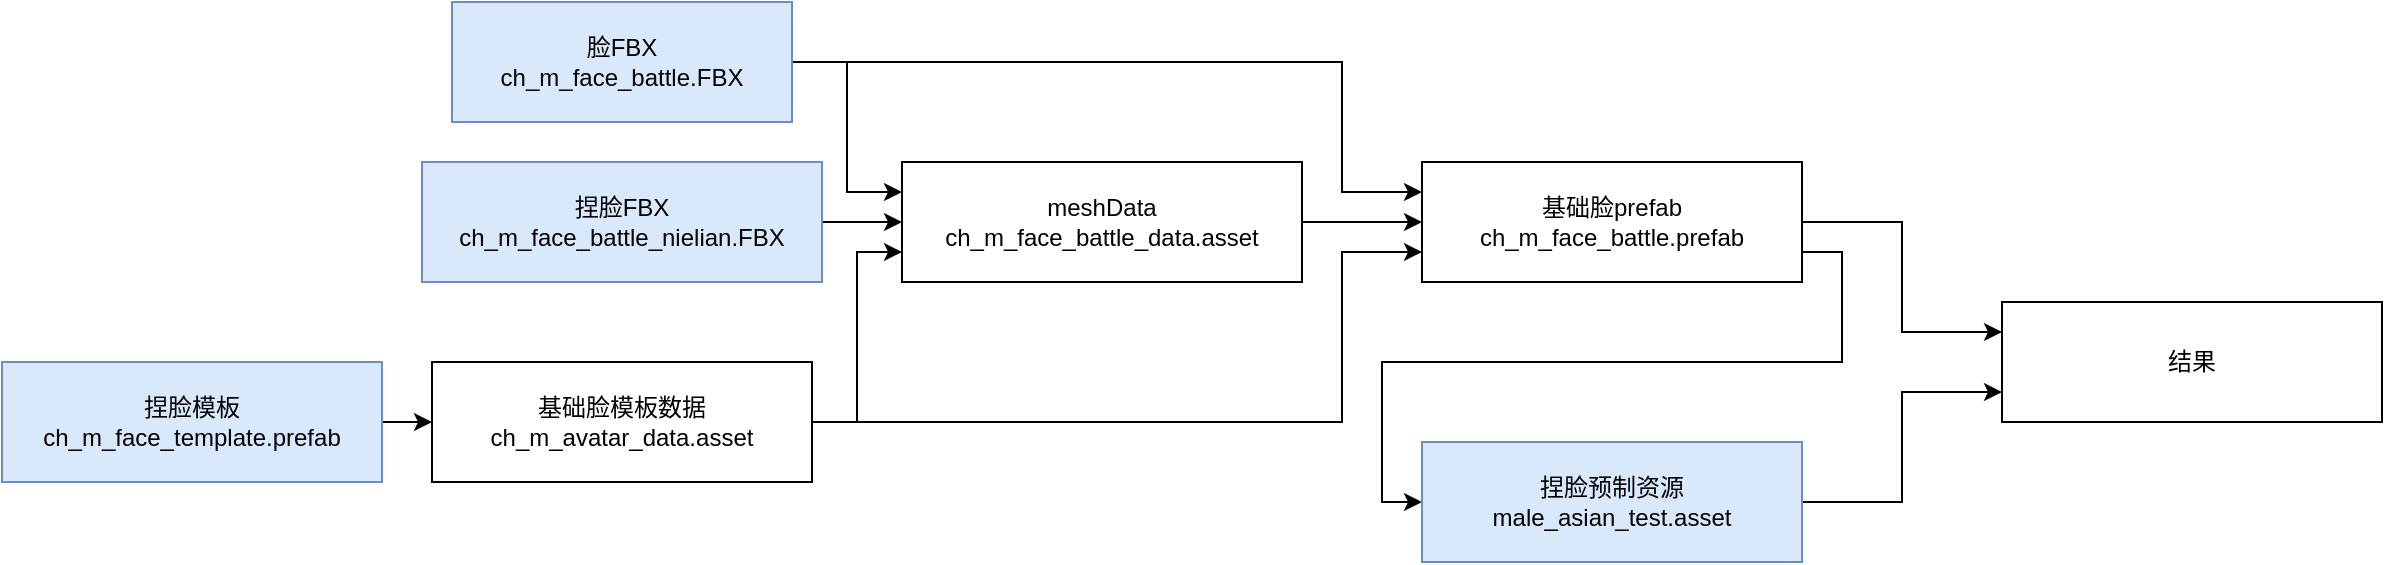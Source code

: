 <mxfile version="20.4.0" type="github">
  <diagram id="AdHYLj17g-t38m89r5ri" name="第 1 页">
    <mxGraphModel dx="2462" dy="866" grid="1" gridSize="10" guides="1" tooltips="1" connect="1" arrows="1" fold="1" page="1" pageScale="1" pageWidth="827" pageHeight="1169" math="0" shadow="0">
      <root>
        <mxCell id="0" />
        <mxCell id="1" parent="0" />
        <mxCell id="n6T7y_WuvBTGDeRkCb5C-9" value="" style="edgeStyle=orthogonalEdgeStyle;rounded=0;orthogonalLoop=1;jettySize=auto;html=1;" edge="1" parent="1" source="n6T7y_WuvBTGDeRkCb5C-1" target="n6T7y_WuvBTGDeRkCb5C-8">
          <mxGeometry relative="1" as="geometry" />
        </mxCell>
        <mxCell id="n6T7y_WuvBTGDeRkCb5C-1" value="捏脸FBX&lt;br&gt;&lt;span style=&quot;font-size: 12px;&quot;&gt;ch_m_face_battle_nielian.FBX&lt;/span&gt;" style="rounded=0;whiteSpace=wrap;html=1;fillColor=#dae8fc;strokeColor=#6c8ebf;" vertex="1" parent="1">
          <mxGeometry x="120" y="300" width="200" height="60" as="geometry" />
        </mxCell>
        <mxCell id="n6T7y_WuvBTGDeRkCb5C-11" style="edgeStyle=orthogonalEdgeStyle;rounded=0;orthogonalLoop=1;jettySize=auto;html=1;exitX=1;exitY=0.5;exitDx=0;exitDy=0;entryX=0;entryY=0.25;entryDx=0;entryDy=0;" edge="1" parent="1" source="n6T7y_WuvBTGDeRkCb5C-2" target="n6T7y_WuvBTGDeRkCb5C-8">
          <mxGeometry relative="1" as="geometry" />
        </mxCell>
        <mxCell id="n6T7y_WuvBTGDeRkCb5C-12" style="edgeStyle=orthogonalEdgeStyle;rounded=0;orthogonalLoop=1;jettySize=auto;html=1;exitX=1;exitY=0.5;exitDx=0;exitDy=0;entryX=0;entryY=0.25;entryDx=0;entryDy=0;" edge="1" parent="1" source="n6T7y_WuvBTGDeRkCb5C-2" target="n6T7y_WuvBTGDeRkCb5C-3">
          <mxGeometry relative="1" as="geometry">
            <Array as="points">
              <mxPoint x="580" y="250" />
              <mxPoint x="580" y="315" />
            </Array>
          </mxGeometry>
        </mxCell>
        <mxCell id="n6T7y_WuvBTGDeRkCb5C-2" value="脸FBX&lt;br&gt;&lt;span style=&quot;font-size: 12px;&quot;&gt;ch_m_face_battle.FBX&lt;/span&gt;" style="rounded=0;whiteSpace=wrap;html=1;fillColor=#dae8fc;strokeColor=#6c8ebf;" vertex="1" parent="1">
          <mxGeometry x="135" y="220" width="170" height="60" as="geometry" />
        </mxCell>
        <mxCell id="n6T7y_WuvBTGDeRkCb5C-18" style="edgeStyle=orthogonalEdgeStyle;rounded=0;orthogonalLoop=1;jettySize=auto;html=1;exitX=1;exitY=0.5;exitDx=0;exitDy=0;entryX=0;entryY=0.25;entryDx=0;entryDy=0;" edge="1" parent="1" source="n6T7y_WuvBTGDeRkCb5C-3" target="n6T7y_WuvBTGDeRkCb5C-15">
          <mxGeometry relative="1" as="geometry" />
        </mxCell>
        <mxCell id="n6T7y_WuvBTGDeRkCb5C-20" style="edgeStyle=orthogonalEdgeStyle;rounded=0;orthogonalLoop=1;jettySize=auto;html=1;exitX=1;exitY=0.75;exitDx=0;exitDy=0;entryX=0;entryY=0.5;entryDx=0;entryDy=0;" edge="1" parent="1" source="n6T7y_WuvBTGDeRkCb5C-3" target="n6T7y_WuvBTGDeRkCb5C-6">
          <mxGeometry relative="1" as="geometry" />
        </mxCell>
        <mxCell id="n6T7y_WuvBTGDeRkCb5C-3" value="基础脸prefab&lt;br&gt;&lt;span style=&quot;font-size: 12px;&quot;&gt;ch_m_face_battle.prefab&lt;br&gt;&lt;/span&gt;" style="rounded=0;whiteSpace=wrap;html=1;fillColor=none;" vertex="1" parent="1">
          <mxGeometry x="620" y="300" width="190" height="60" as="geometry" />
        </mxCell>
        <mxCell id="n6T7y_WuvBTGDeRkCb5C-7" value="" style="edgeStyle=orthogonalEdgeStyle;rounded=0;orthogonalLoop=1;jettySize=auto;html=1;" edge="1" parent="1" source="n6T7y_WuvBTGDeRkCb5C-4" target="n6T7y_WuvBTGDeRkCb5C-5">
          <mxGeometry relative="1" as="geometry" />
        </mxCell>
        <mxCell id="n6T7y_WuvBTGDeRkCb5C-4" value="捏脸模板&lt;br&gt;&lt;span style=&quot;font-size: 12px;&quot;&gt;ch_m_face_template.prefab&lt;br&gt;&lt;/span&gt;" style="rounded=0;whiteSpace=wrap;html=1;fillColor=#dae8fc;strokeColor=#6c8ebf;" vertex="1" parent="1">
          <mxGeometry x="-90" y="400" width="190" height="60" as="geometry" />
        </mxCell>
        <mxCell id="n6T7y_WuvBTGDeRkCb5C-10" style="edgeStyle=orthogonalEdgeStyle;rounded=0;orthogonalLoop=1;jettySize=auto;html=1;exitX=1;exitY=0.5;exitDx=0;exitDy=0;entryX=0;entryY=0.75;entryDx=0;entryDy=0;" edge="1" parent="1" source="n6T7y_WuvBTGDeRkCb5C-5" target="n6T7y_WuvBTGDeRkCb5C-8">
          <mxGeometry relative="1" as="geometry" />
        </mxCell>
        <mxCell id="n6T7y_WuvBTGDeRkCb5C-14" style="edgeStyle=orthogonalEdgeStyle;rounded=0;orthogonalLoop=1;jettySize=auto;html=1;entryX=0;entryY=0.75;entryDx=0;entryDy=0;" edge="1" parent="1" source="n6T7y_WuvBTGDeRkCb5C-5" target="n6T7y_WuvBTGDeRkCb5C-3">
          <mxGeometry relative="1" as="geometry">
            <Array as="points">
              <mxPoint x="580" y="430" />
              <mxPoint x="580" y="345" />
            </Array>
          </mxGeometry>
        </mxCell>
        <mxCell id="n6T7y_WuvBTGDeRkCb5C-5" value="基础脸模板数据&lt;br&gt;&lt;span style=&quot;font-size: 12px;&quot;&gt;ch_m_avatar_data.asset&lt;/span&gt;" style="rounded=0;whiteSpace=wrap;html=1;fillColor=none;" vertex="1" parent="1">
          <mxGeometry x="125" y="400" width="190" height="60" as="geometry" />
        </mxCell>
        <mxCell id="n6T7y_WuvBTGDeRkCb5C-19" style="edgeStyle=orthogonalEdgeStyle;rounded=0;orthogonalLoop=1;jettySize=auto;html=1;exitX=1;exitY=0.5;exitDx=0;exitDy=0;entryX=0;entryY=0.75;entryDx=0;entryDy=0;" edge="1" parent="1" source="n6T7y_WuvBTGDeRkCb5C-6" target="n6T7y_WuvBTGDeRkCb5C-15">
          <mxGeometry relative="1" as="geometry" />
        </mxCell>
        <mxCell id="n6T7y_WuvBTGDeRkCb5C-6" value="捏脸预制资源&lt;br&gt;&lt;span style=&quot;font-size: 12px;&quot;&gt;male_asian_test.asset&lt;/span&gt;" style="rounded=0;whiteSpace=wrap;html=1;fillColor=#dae8fc;strokeColor=#6c8ebf;" vertex="1" parent="1">
          <mxGeometry x="620" y="440" width="190" height="60" as="geometry" />
        </mxCell>
        <mxCell id="n6T7y_WuvBTGDeRkCb5C-13" style="edgeStyle=orthogonalEdgeStyle;rounded=0;orthogonalLoop=1;jettySize=auto;html=1;exitX=1;exitY=0.5;exitDx=0;exitDy=0;entryX=0;entryY=0.5;entryDx=0;entryDy=0;" edge="1" parent="1" source="n6T7y_WuvBTGDeRkCb5C-8" target="n6T7y_WuvBTGDeRkCb5C-3">
          <mxGeometry relative="1" as="geometry" />
        </mxCell>
        <mxCell id="n6T7y_WuvBTGDeRkCb5C-8" value="meshData&lt;br&gt;&lt;span style=&quot;font-size: 12px;&quot;&gt;ch_m_face_battle_data.asset&lt;/span&gt;" style="rounded=0;whiteSpace=wrap;html=1;fillColor=none;" vertex="1" parent="1">
          <mxGeometry x="360" y="300" width="200" height="60" as="geometry" />
        </mxCell>
        <mxCell id="n6T7y_WuvBTGDeRkCb5C-15" value="&lt;span style=&quot;font-size: 12px;&quot;&gt;结果&lt;br&gt;&lt;/span&gt;" style="rounded=0;whiteSpace=wrap;html=1;fillColor=none;" vertex="1" parent="1">
          <mxGeometry x="910" y="370" width="190" height="60" as="geometry" />
        </mxCell>
      </root>
    </mxGraphModel>
  </diagram>
</mxfile>
